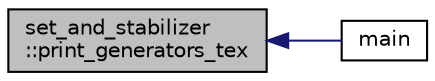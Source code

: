 digraph "set_and_stabilizer::print_generators_tex"
{
  edge [fontname="Helvetica",fontsize="10",labelfontname="Helvetica",labelfontsize="10"];
  node [fontname="Helvetica",fontsize="10",shape=record];
  rankdir="LR";
  Node493 [label="set_and_stabilizer\l::print_generators_tex",height=0.2,width=0.4,color="black", fillcolor="grey75", style="filled", fontcolor="black"];
  Node493 -> Node494 [dir="back",color="midnightblue",fontsize="10",style="solid",fontname="Helvetica"];
  Node494 [label="main",height=0.2,width=0.4,color="black", fillcolor="white", style="filled",URL="$d9/d5f/example__fano__plane_8_c.html#ae66f6b31b5ad750f1fe042a706a4e3d4"];
}
